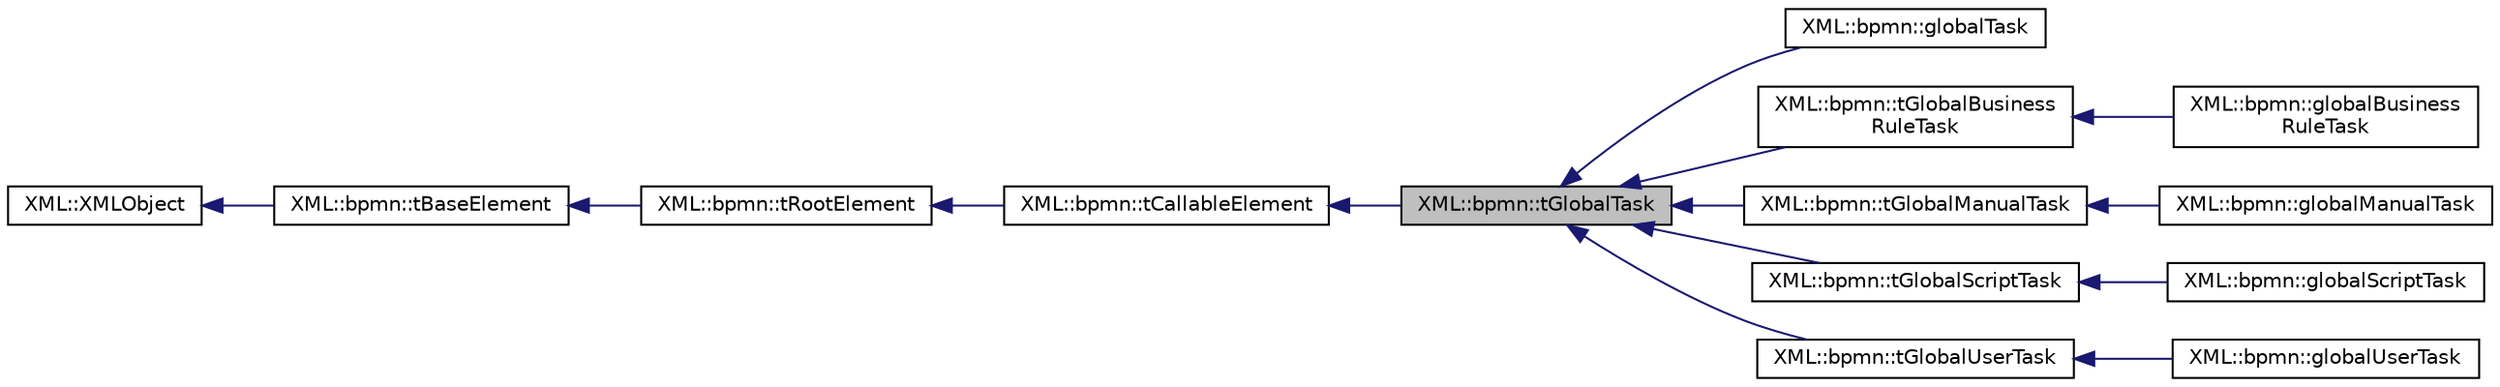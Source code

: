 digraph "XML::bpmn::tGlobalTask"
{
 // LATEX_PDF_SIZE
  edge [fontname="Helvetica",fontsize="10",labelfontname="Helvetica",labelfontsize="10"];
  node [fontname="Helvetica",fontsize="10",shape=record];
  rankdir="LR";
  Node1 [label="XML::bpmn::tGlobalTask",height=0.2,width=0.4,color="black", fillcolor="grey75", style="filled", fontcolor="black",tooltip=" "];
  Node2 -> Node1 [dir="back",color="midnightblue",fontsize="10",style="solid",fontname="Helvetica"];
  Node2 [label="XML::bpmn::tCallableElement",height=0.2,width=0.4,color="black", fillcolor="white", style="filled",URL="$classXML_1_1bpmn_1_1tCallableElement.html",tooltip=" "];
  Node3 -> Node2 [dir="back",color="midnightblue",fontsize="10",style="solid",fontname="Helvetica"];
  Node3 [label="XML::bpmn::tRootElement",height=0.2,width=0.4,color="black", fillcolor="white", style="filled",URL="$classXML_1_1bpmn_1_1tRootElement.html",tooltip=" "];
  Node4 -> Node3 [dir="back",color="midnightblue",fontsize="10",style="solid",fontname="Helvetica"];
  Node4 [label="XML::bpmn::tBaseElement",height=0.2,width=0.4,color="black", fillcolor="white", style="filled",URL="$classXML_1_1bpmn_1_1tBaseElement.html",tooltip=" "];
  Node5 -> Node4 [dir="back",color="midnightblue",fontsize="10",style="solid",fontname="Helvetica"];
  Node5 [label="XML::XMLObject",height=0.2,width=0.4,color="black", fillcolor="white", style="filled",URL="$classXML_1_1XMLObject.html",tooltip=" "];
  Node1 -> Node6 [dir="back",color="midnightblue",fontsize="10",style="solid",fontname="Helvetica"];
  Node6 [label="XML::bpmn::globalTask",height=0.2,width=0.4,color="black", fillcolor="white", style="filled",URL="$classXML_1_1bpmn_1_1globalTask.html",tooltip=" "];
  Node1 -> Node7 [dir="back",color="midnightblue",fontsize="10",style="solid",fontname="Helvetica"];
  Node7 [label="XML::bpmn::tGlobalBusiness\lRuleTask",height=0.2,width=0.4,color="black", fillcolor="white", style="filled",URL="$classXML_1_1bpmn_1_1tGlobalBusinessRuleTask.html",tooltip=" "];
  Node7 -> Node8 [dir="back",color="midnightblue",fontsize="10",style="solid",fontname="Helvetica"];
  Node8 [label="XML::bpmn::globalBusiness\lRuleTask",height=0.2,width=0.4,color="black", fillcolor="white", style="filled",URL="$classXML_1_1bpmn_1_1globalBusinessRuleTask.html",tooltip=" "];
  Node1 -> Node9 [dir="back",color="midnightblue",fontsize="10",style="solid",fontname="Helvetica"];
  Node9 [label="XML::bpmn::tGlobalManualTask",height=0.2,width=0.4,color="black", fillcolor="white", style="filled",URL="$classXML_1_1bpmn_1_1tGlobalManualTask.html",tooltip=" "];
  Node9 -> Node10 [dir="back",color="midnightblue",fontsize="10",style="solid",fontname="Helvetica"];
  Node10 [label="XML::bpmn::globalManualTask",height=0.2,width=0.4,color="black", fillcolor="white", style="filled",URL="$classXML_1_1bpmn_1_1globalManualTask.html",tooltip=" "];
  Node1 -> Node11 [dir="back",color="midnightblue",fontsize="10",style="solid",fontname="Helvetica"];
  Node11 [label="XML::bpmn::tGlobalScriptTask",height=0.2,width=0.4,color="black", fillcolor="white", style="filled",URL="$classXML_1_1bpmn_1_1tGlobalScriptTask.html",tooltip=" "];
  Node11 -> Node12 [dir="back",color="midnightblue",fontsize="10",style="solid",fontname="Helvetica"];
  Node12 [label="XML::bpmn::globalScriptTask",height=0.2,width=0.4,color="black", fillcolor="white", style="filled",URL="$classXML_1_1bpmn_1_1globalScriptTask.html",tooltip=" "];
  Node1 -> Node13 [dir="back",color="midnightblue",fontsize="10",style="solid",fontname="Helvetica"];
  Node13 [label="XML::bpmn::tGlobalUserTask",height=0.2,width=0.4,color="black", fillcolor="white", style="filled",URL="$classXML_1_1bpmn_1_1tGlobalUserTask.html",tooltip=" "];
  Node13 -> Node14 [dir="back",color="midnightblue",fontsize="10",style="solid",fontname="Helvetica"];
  Node14 [label="XML::bpmn::globalUserTask",height=0.2,width=0.4,color="black", fillcolor="white", style="filled",URL="$classXML_1_1bpmn_1_1globalUserTask.html",tooltip=" "];
}
